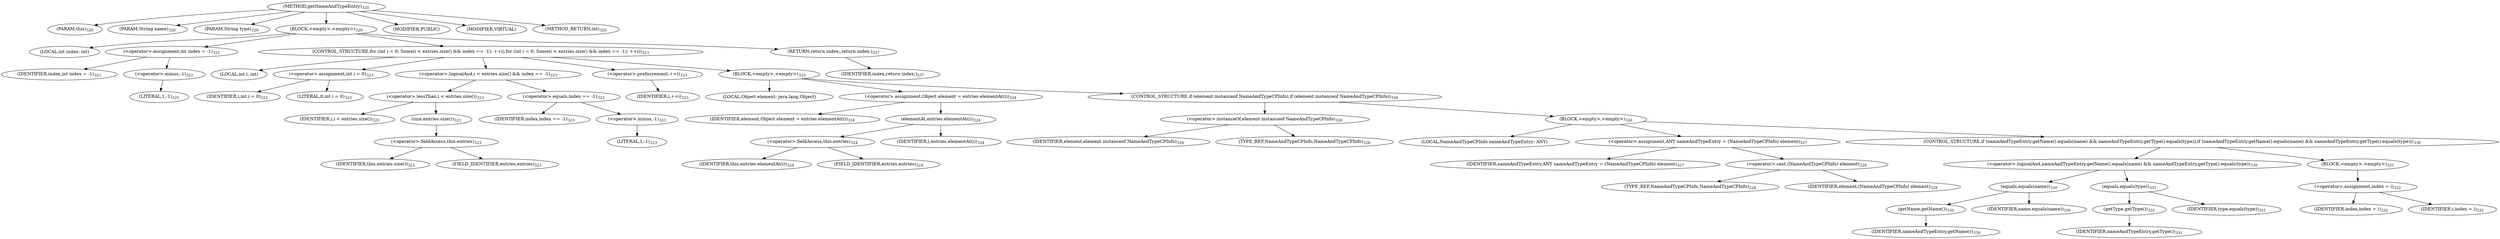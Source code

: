 digraph "getNameAndTypeEntry" {  
"609" [label = <(METHOD,getNameAndTypeEntry)<SUB>320</SUB>> ]
"610" [label = <(PARAM,this)<SUB>320</SUB>> ]
"611" [label = <(PARAM,String name)<SUB>320</SUB>> ]
"612" [label = <(PARAM,String type)<SUB>320</SUB>> ]
"613" [label = <(BLOCK,&lt;empty&gt;,&lt;empty&gt;)<SUB>320</SUB>> ]
"614" [label = <(LOCAL,int index: int)> ]
"615" [label = <(&lt;operator&gt;.assignment,int index = -1)<SUB>321</SUB>> ]
"616" [label = <(IDENTIFIER,index,int index = -1)<SUB>321</SUB>> ]
"617" [label = <(&lt;operator&gt;.minus,-1)<SUB>321</SUB>> ]
"618" [label = <(LITERAL,1,-1)<SUB>321</SUB>> ]
"619" [label = <(CONTROL_STRUCTURE,for (int i = 0; Some(i &lt; entries.size() &amp;&amp; index == -1); ++i),for (int i = 0; Some(i &lt; entries.size() &amp;&amp; index == -1); ++i))<SUB>323</SUB>> ]
"620" [label = <(LOCAL,int i: int)> ]
"621" [label = <(&lt;operator&gt;.assignment,int i = 0)<SUB>323</SUB>> ]
"622" [label = <(IDENTIFIER,i,int i = 0)<SUB>323</SUB>> ]
"623" [label = <(LITERAL,0,int i = 0)<SUB>323</SUB>> ]
"624" [label = <(&lt;operator&gt;.logicalAnd,i &lt; entries.size() &amp;&amp; index == -1)<SUB>323</SUB>> ]
"625" [label = <(&lt;operator&gt;.lessThan,i &lt; entries.size())<SUB>323</SUB>> ]
"626" [label = <(IDENTIFIER,i,i &lt; entries.size())<SUB>323</SUB>> ]
"627" [label = <(size,entries.size())<SUB>323</SUB>> ]
"628" [label = <(&lt;operator&gt;.fieldAccess,this.entries)<SUB>323</SUB>> ]
"629" [label = <(IDENTIFIER,this,entries.size())<SUB>323</SUB>> ]
"630" [label = <(FIELD_IDENTIFIER,entries,entries)<SUB>323</SUB>> ]
"631" [label = <(&lt;operator&gt;.equals,index == -1)<SUB>323</SUB>> ]
"632" [label = <(IDENTIFIER,index,index == -1)<SUB>323</SUB>> ]
"633" [label = <(&lt;operator&gt;.minus,-1)<SUB>323</SUB>> ]
"634" [label = <(LITERAL,1,-1)<SUB>323</SUB>> ]
"635" [label = <(&lt;operator&gt;.preIncrement,++i)<SUB>323</SUB>> ]
"636" [label = <(IDENTIFIER,i,++i)<SUB>323</SUB>> ]
"637" [label = <(BLOCK,&lt;empty&gt;,&lt;empty&gt;)<SUB>323</SUB>> ]
"638" [label = <(LOCAL,Object element: java.lang.Object)> ]
"639" [label = <(&lt;operator&gt;.assignment,Object element = entries.elementAt(i))<SUB>324</SUB>> ]
"640" [label = <(IDENTIFIER,element,Object element = entries.elementAt(i))<SUB>324</SUB>> ]
"641" [label = <(elementAt,entries.elementAt(i))<SUB>324</SUB>> ]
"642" [label = <(&lt;operator&gt;.fieldAccess,this.entries)<SUB>324</SUB>> ]
"643" [label = <(IDENTIFIER,this,entries.elementAt(i))<SUB>324</SUB>> ]
"644" [label = <(FIELD_IDENTIFIER,entries,entries)<SUB>324</SUB>> ]
"645" [label = <(IDENTIFIER,i,entries.elementAt(i))<SUB>324</SUB>> ]
"646" [label = <(CONTROL_STRUCTURE,if (element instanceof NameAndTypeCPInfo),if (element instanceof NameAndTypeCPInfo))<SUB>326</SUB>> ]
"647" [label = <(&lt;operator&gt;.instanceOf,element instanceof NameAndTypeCPInfo)<SUB>326</SUB>> ]
"648" [label = <(IDENTIFIER,element,element instanceof NameAndTypeCPInfo)<SUB>326</SUB>> ]
"649" [label = <(TYPE_REF,NameAndTypeCPInfo,NameAndTypeCPInfo)<SUB>326</SUB>> ]
"650" [label = <(BLOCK,&lt;empty&gt;,&lt;empty&gt;)<SUB>326</SUB>> ]
"651" [label = <(LOCAL,NameAndTypeCPInfo nameAndTypeEntry: ANY)> ]
"652" [label = <(&lt;operator&gt;.assignment,ANY nameAndTypeEntry = (NameAndTypeCPInfo) element)<SUB>327</SUB>> ]
"653" [label = <(IDENTIFIER,nameAndTypeEntry,ANY nameAndTypeEntry = (NameAndTypeCPInfo) element)<SUB>327</SUB>> ]
"654" [label = <(&lt;operator&gt;.cast,(NameAndTypeCPInfo) element)<SUB>328</SUB>> ]
"655" [label = <(TYPE_REF,NameAndTypeCPInfo,NameAndTypeCPInfo)<SUB>328</SUB>> ]
"656" [label = <(IDENTIFIER,element,(NameAndTypeCPInfo) element)<SUB>328</SUB>> ]
"657" [label = <(CONTROL_STRUCTURE,if (nameAndTypeEntry.getName().equals(name) &amp;&amp; nameAndTypeEntry.getType().equals(type)),if (nameAndTypeEntry.getName().equals(name) &amp;&amp; nameAndTypeEntry.getType().equals(type)))<SUB>330</SUB>> ]
"658" [label = <(&lt;operator&gt;.logicalAnd,nameAndTypeEntry.getName().equals(name) &amp;&amp; nameAndTypeEntry.getType().equals(type))<SUB>330</SUB>> ]
"659" [label = <(equals,equals(name))<SUB>330</SUB>> ]
"660" [label = <(getName,getName())<SUB>330</SUB>> ]
"661" [label = <(IDENTIFIER,nameAndTypeEntry,getName())<SUB>330</SUB>> ]
"662" [label = <(IDENTIFIER,name,equals(name))<SUB>330</SUB>> ]
"663" [label = <(equals,equals(type))<SUB>331</SUB>> ]
"664" [label = <(getType,getType())<SUB>331</SUB>> ]
"665" [label = <(IDENTIFIER,nameAndTypeEntry,getType())<SUB>331</SUB>> ]
"666" [label = <(IDENTIFIER,type,equals(type))<SUB>331</SUB>> ]
"667" [label = <(BLOCK,&lt;empty&gt;,&lt;empty&gt;)<SUB>331</SUB>> ]
"668" [label = <(&lt;operator&gt;.assignment,index = i)<SUB>332</SUB>> ]
"669" [label = <(IDENTIFIER,index,index = i)<SUB>332</SUB>> ]
"670" [label = <(IDENTIFIER,i,index = i)<SUB>332</SUB>> ]
"671" [label = <(RETURN,return index;,return index;)<SUB>337</SUB>> ]
"672" [label = <(IDENTIFIER,index,return index;)<SUB>337</SUB>> ]
"673" [label = <(MODIFIER,PUBLIC)> ]
"674" [label = <(MODIFIER,VIRTUAL)> ]
"675" [label = <(METHOD_RETURN,int)<SUB>320</SUB>> ]
  "609" -> "610" 
  "609" -> "611" 
  "609" -> "612" 
  "609" -> "613" 
  "609" -> "673" 
  "609" -> "674" 
  "609" -> "675" 
  "613" -> "614" 
  "613" -> "615" 
  "613" -> "619" 
  "613" -> "671" 
  "615" -> "616" 
  "615" -> "617" 
  "617" -> "618" 
  "619" -> "620" 
  "619" -> "621" 
  "619" -> "624" 
  "619" -> "635" 
  "619" -> "637" 
  "621" -> "622" 
  "621" -> "623" 
  "624" -> "625" 
  "624" -> "631" 
  "625" -> "626" 
  "625" -> "627" 
  "627" -> "628" 
  "628" -> "629" 
  "628" -> "630" 
  "631" -> "632" 
  "631" -> "633" 
  "633" -> "634" 
  "635" -> "636" 
  "637" -> "638" 
  "637" -> "639" 
  "637" -> "646" 
  "639" -> "640" 
  "639" -> "641" 
  "641" -> "642" 
  "641" -> "645" 
  "642" -> "643" 
  "642" -> "644" 
  "646" -> "647" 
  "646" -> "650" 
  "647" -> "648" 
  "647" -> "649" 
  "650" -> "651" 
  "650" -> "652" 
  "650" -> "657" 
  "652" -> "653" 
  "652" -> "654" 
  "654" -> "655" 
  "654" -> "656" 
  "657" -> "658" 
  "657" -> "667" 
  "658" -> "659" 
  "658" -> "663" 
  "659" -> "660" 
  "659" -> "662" 
  "660" -> "661" 
  "663" -> "664" 
  "663" -> "666" 
  "664" -> "665" 
  "667" -> "668" 
  "668" -> "669" 
  "668" -> "670" 
  "671" -> "672" 
}
